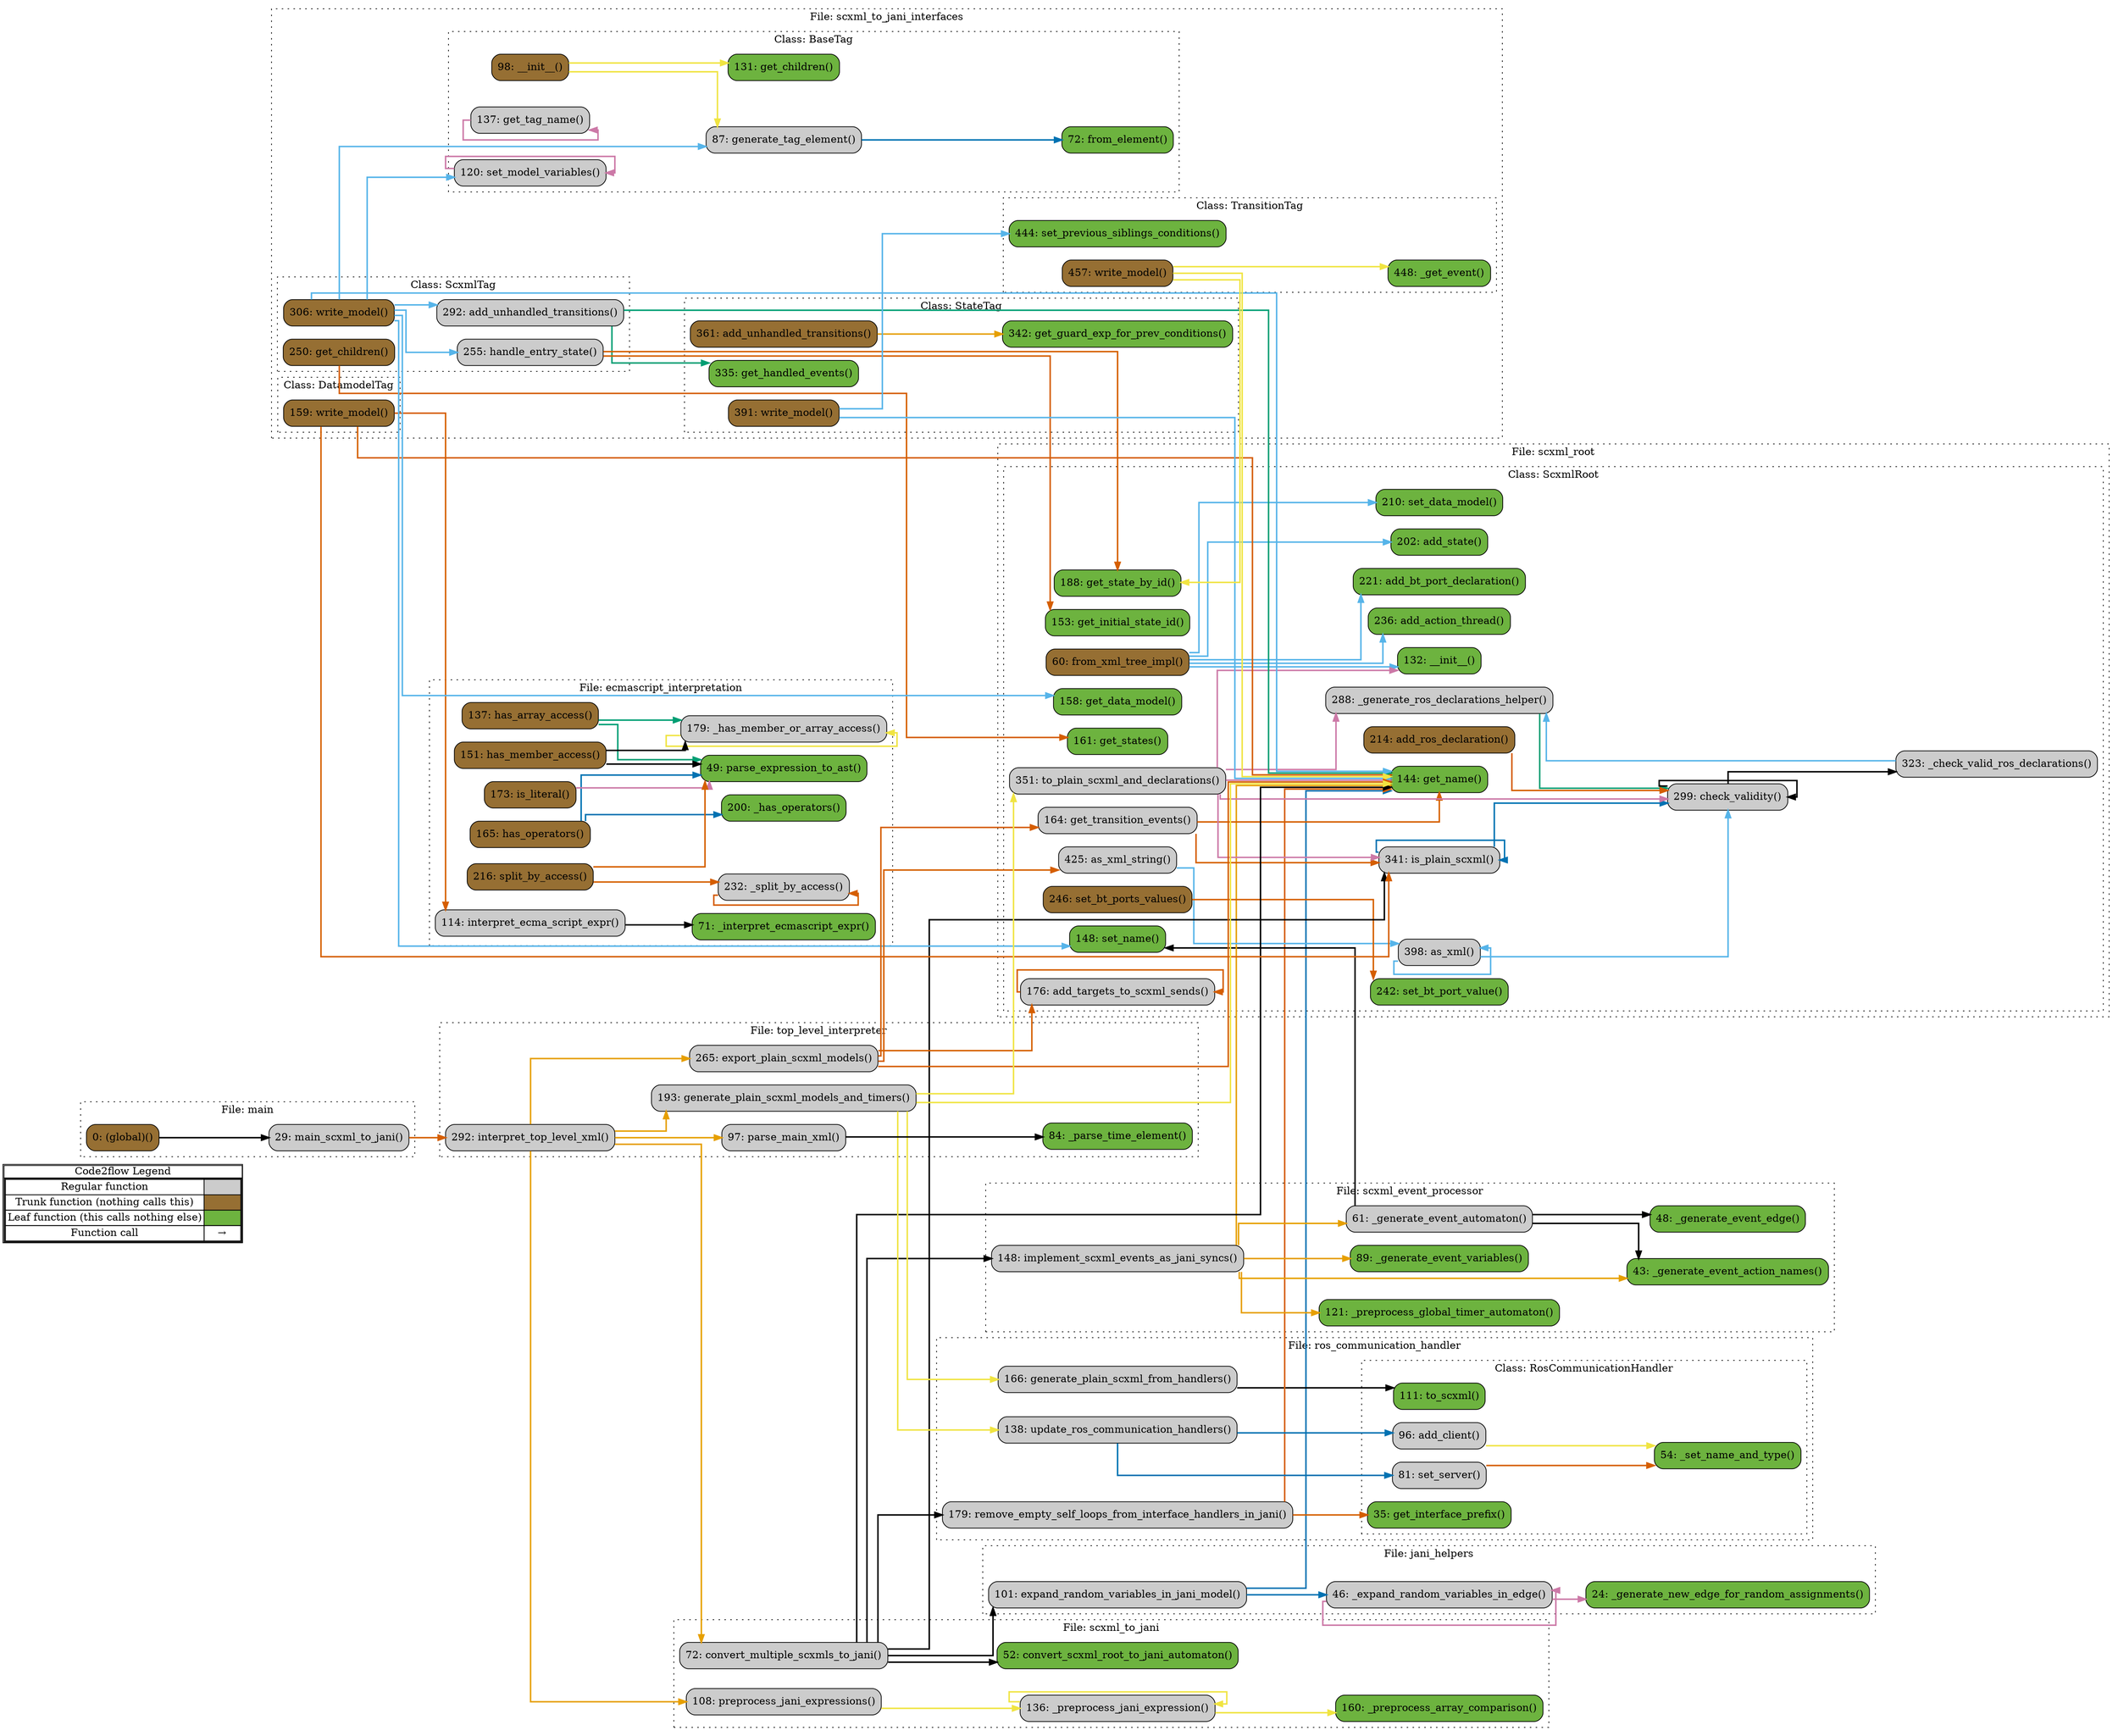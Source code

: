 digraph G {
concentrate=true;
splines="ortho";
rankdir="LR";
subgraph legend{
    rank = min;
    label = "legend";
    Legend [shape=none, margin=0, label = <
        <table cellspacing="0" cellpadding="0" border="1"><tr><td>Code2flow Legend</td></tr><tr><td>
        <table cellspacing="0">
        <tr><td>Regular function</td><td width="50px" bgcolor='#cccccc'></td></tr>
        <tr><td>Trunk function (nothing calls this)</td><td bgcolor='#966F33'></td></tr>
        <tr><td>Leaf function (this calls nothing else)</td><td bgcolor='#6db33f'></td></tr>
        <tr><td>Function call</td><td><font color='black'>&#8594;</font></td></tr>
        </table></td></tr></table>
        >];
}node_817c0cdc [label="179: _has_member_or_array_access()" name="ecmascript_interpretation::_has_member_or_array_access" shape="rect" style="rounded,filled" fillcolor="#cccccc" ];
node_7c134171 [label="200: _has_operators()" name="ecmascript_interpretation::_has_operators" shape="rect" style="rounded,filled" fillcolor="#6db33f" ];
node_722edcc9 [label="71: _interpret_ecmascript_expr()" name="ecmascript_interpretation::_interpret_ecmascript_expr" shape="rect" style="rounded,filled" fillcolor="#6db33f" ];
node_c512641e [label="232: _split_by_access()" name="ecmascript_interpretation::_split_by_access" shape="rect" style="rounded,filled" fillcolor="#cccccc" ];
node_8b6790f3 [label="137: has_array_access()" name="ecmascript_interpretation::has_array_access" shape="rect" style="rounded,filled" fillcolor="#966F33" ];
node_42c71758 [label="151: has_member_access()" name="ecmascript_interpretation::has_member_access" shape="rect" style="rounded,filled" fillcolor="#966F33" ];
node_e7c3d8f5 [label="165: has_operators()" name="ecmascript_interpretation::has_operators" shape="rect" style="rounded,filled" fillcolor="#966F33" ];
node_c9b2cac0 [label="114: interpret_ecma_script_expr()" name="ecmascript_interpretation::interpret_ecma_script_expr" shape="rect" style="rounded,filled" fillcolor="#cccccc" ];
node_99d382bf [label="173: is_literal()" name="ecmascript_interpretation::is_literal" shape="rect" style="rounded,filled" fillcolor="#966F33" ];
node_6502611e [label="49: parse_expression_to_ast()" name="ecmascript_interpretation::parse_expression_to_ast" shape="rect" style="rounded,filled" fillcolor="#6db33f" ];
node_7b320e96 [label="216: split_by_access()" name="ecmascript_interpretation::split_by_access" shape="rect" style="rounded,filled" fillcolor="#966F33" ];
node_7edac71f [label="46: _expand_random_variables_in_edge()" name="jani_helpers::_expand_random_variables_in_edge" shape="rect" style="rounded,filled" fillcolor="#cccccc" ];
node_548cd8e1 [label="24: _generate_new_edge_for_random_assignments()" name="jani_helpers::_generate_new_edge_for_random_assignments" shape="rect" style="rounded,filled" fillcolor="#6db33f" ];
node_3879bb7d [label="101: expand_random_variables_in_jani_model()" name="jani_helpers::expand_random_variables_in_jani_model" shape="rect" style="rounded,filled" fillcolor="#cccccc" ];
node_e75f8430 [label="0: (global)()" name="main::(global)" shape="rect" style="rounded,filled" fillcolor="#966F33" ];
node_5eab806e [label="29: main_scxml_to_jani()" name="main::main_scxml_to_jani" shape="rect" style="rounded,filled" fillcolor="#cccccc" ];
node_bfb4df1c [label="54: _set_name_and_type()" name="ros_communication_handler::RosCommunicationHandler._set_name_and_type" shape="rect" style="rounded,filled" fillcolor="#6db33f" ];
node_a05560ec [label="96: add_client()" name="ros_communication_handler::RosCommunicationHandler.add_client" shape="rect" style="rounded,filled" fillcolor="#cccccc" ];
node_ce6e3147 [label="35: get_interface_prefix()" name="ros_communication_handler::RosCommunicationHandler.get_interface_prefix" shape="rect" style="rounded,filled" fillcolor="#6db33f" ];
node_300b9846 [label="81: set_server()" name="ros_communication_handler::RosCommunicationHandler.set_server" shape="rect" style="rounded,filled" fillcolor="#cccccc" ];
node_7e78bf84 [label="111: to_scxml()" name="ros_communication_handler::RosCommunicationHandler.to_scxml" shape="rect" style="rounded,filled" fillcolor="#6db33f" ];
node_319c1788 [label="166: generate_plain_scxml_from_handlers()" name="ros_communication_handler::generate_plain_scxml_from_handlers" shape="rect" style="rounded,filled" fillcolor="#cccccc" ];
node_dd13784e [label="179: remove_empty_self_loops_from_interface_handlers_in_jani()" name="ros_communication_handler::remove_empty_self_loops_from_interface_handlers_in_jani" shape="rect" style="rounded,filled" fillcolor="#cccccc" ];
node_bb13b675 [label="138: update_ros_communication_handlers()" name="ros_communication_handler::update_ros_communication_handlers" shape="rect" style="rounded,filled" fillcolor="#cccccc" ];
node_801b94e8 [label="43: _generate_event_action_names()" name="scxml_event_processor::_generate_event_action_names" shape="rect" style="rounded,filled" fillcolor="#6db33f" ];
node_e632a350 [label="61: _generate_event_automaton()" name="scxml_event_processor::_generate_event_automaton" shape="rect" style="rounded,filled" fillcolor="#cccccc" ];
node_86afdde0 [label="48: _generate_event_edge()" name="scxml_event_processor::_generate_event_edge" shape="rect" style="rounded,filled" fillcolor="#6db33f" ];
node_eb705760 [label="89: _generate_event_variables()" name="scxml_event_processor::_generate_event_variables" shape="rect" style="rounded,filled" fillcolor="#6db33f" ];
node_97ec4d9b [label="121: _preprocess_global_timer_automaton()" name="scxml_event_processor::_preprocess_global_timer_automaton" shape="rect" style="rounded,filled" fillcolor="#6db33f" ];
node_1b9e2189 [label="148: implement_scxml_events_as_jani_syncs()" name="scxml_event_processor::implement_scxml_events_as_jani_syncs" shape="rect" style="rounded,filled" fillcolor="#cccccc" ];
node_cb031a32 [label="132: __init__()" name="scxml_root::ScxmlRoot.__init__" shape="rect" style="rounded,filled" fillcolor="#6db33f" ];
node_b7e6f25a [label="323: _check_valid_ros_declarations()" name="scxml_root::ScxmlRoot._check_valid_ros_declarations" shape="rect" style="rounded,filled" fillcolor="#cccccc" ];
node_c05aaf83 [label="288: _generate_ros_declarations_helper()" name="scxml_root::ScxmlRoot._generate_ros_declarations_helper" shape="rect" style="rounded,filled" fillcolor="#cccccc" ];
node_0375118d [label="236: add_action_thread()" name="scxml_root::ScxmlRoot.add_action_thread" shape="rect" style="rounded,filled" fillcolor="#6db33f" ];
node_392f9f8d [label="221: add_bt_port_declaration()" name="scxml_root::ScxmlRoot.add_bt_port_declaration" shape="rect" style="rounded,filled" fillcolor="#6db33f" ];
node_0e77d1e6 [label="214: add_ros_declaration()" name="scxml_root::ScxmlRoot.add_ros_declaration" shape="rect" style="rounded,filled" fillcolor="#966F33" ];
node_0164acb7 [label="202: add_state()" name="scxml_root::ScxmlRoot.add_state" shape="rect" style="rounded,filled" fillcolor="#6db33f" ];
node_d0068a86 [label="176: add_targets_to_scxml_sends()" name="scxml_root::ScxmlRoot.add_targets_to_scxml_sends" shape="rect" style="rounded,filled" fillcolor="#cccccc" ];
node_e66622e2 [label="398: as_xml()" name="scxml_root::ScxmlRoot.as_xml" shape="rect" style="rounded,filled" fillcolor="#cccccc" ];
node_3eb3a122 [label="425: as_xml_string()" name="scxml_root::ScxmlRoot.as_xml_string" shape="rect" style="rounded,filled" fillcolor="#cccccc" ];
node_af899308 [label="299: check_validity()" name="scxml_root::ScxmlRoot.check_validity" shape="rect" style="rounded,filled" fillcolor="#cccccc" ];
node_1425815a [label="60: from_xml_tree_impl()" name="scxml_root::ScxmlRoot.from_xml_tree_impl" shape="rect" style="rounded,filled" fillcolor="#966F33" ];
node_553798b3 [label="158: get_data_model()" name="scxml_root::ScxmlRoot.get_data_model" shape="rect" style="rounded,filled" fillcolor="#6db33f" ];
node_0bf1ef40 [label="153: get_initial_state_id()" name="scxml_root::ScxmlRoot.get_initial_state_id" shape="rect" style="rounded,filled" fillcolor="#6db33f" ];
node_8d677324 [label="144: get_name()" name="scxml_root::ScxmlRoot.get_name" shape="rect" style="rounded,filled" fillcolor="#6db33f" ];
node_774abf48 [label="188: get_state_by_id()" name="scxml_root::ScxmlRoot.get_state_by_id" shape="rect" style="rounded,filled" fillcolor="#6db33f" ];
node_ad77e6cc [label="161: get_states()" name="scxml_root::ScxmlRoot.get_states" shape="rect" style="rounded,filled" fillcolor="#6db33f" ];
node_7056bebe [label="164: get_transition_events()" name="scxml_root::ScxmlRoot.get_transition_events" shape="rect" style="rounded,filled" fillcolor="#cccccc" ];
node_48a13725 [label="341: is_plain_scxml()" name="scxml_root::ScxmlRoot.is_plain_scxml" shape="rect" style="rounded,filled" fillcolor="#cccccc" ];
node_2fc0ceb6 [label="242: set_bt_port_value()" name="scxml_root::ScxmlRoot.set_bt_port_value" shape="rect" style="rounded,filled" fillcolor="#6db33f" ];
node_3bb34206 [label="246: set_bt_ports_values()" name="scxml_root::ScxmlRoot.set_bt_ports_values" shape="rect" style="rounded,filled" fillcolor="#966F33" ];
node_a914b9a6 [label="210: set_data_model()" name="scxml_root::ScxmlRoot.set_data_model" shape="rect" style="rounded,filled" fillcolor="#6db33f" ];
node_df0adf95 [label="148: set_name()" name="scxml_root::ScxmlRoot.set_name" shape="rect" style="rounded,filled" fillcolor="#6db33f" ];
node_e4867697 [label="351: to_plain_scxml_and_declarations()" name="scxml_root::ScxmlRoot.to_plain_scxml_and_declarations" shape="rect" style="rounded,filled" fillcolor="#cccccc" ];
node_574880cc [label="160: _preprocess_array_comparison()" name="scxml_to_jani::_preprocess_array_comparison" shape="rect" style="rounded,filled" fillcolor="#6db33f" ];
node_2bbd3864 [label="136: _preprocess_jani_expression()" name="scxml_to_jani::_preprocess_jani_expression" shape="rect" style="rounded,filled" fillcolor="#cccccc" ];
node_41331ef8 [label="72: convert_multiple_scxmls_to_jani()" name="scxml_to_jani::convert_multiple_scxmls_to_jani" shape="rect" style="rounded,filled" fillcolor="#cccccc" ];
node_c20d726a [label="52: convert_scxml_root_to_jani_automaton()" name="scxml_to_jani::convert_scxml_root_to_jani_automaton" shape="rect" style="rounded,filled" fillcolor="#6db33f" ];
node_16c7f8cc [label="108: preprocess_jani_expressions()" name="scxml_to_jani::preprocess_jani_expressions" shape="rect" style="rounded,filled" fillcolor="#cccccc" ];
node_09bf9ddc [label="98: __init__()" name="scxml_to_jani_interfaces::BaseTag.__init__" shape="rect" style="rounded,filled" fillcolor="#966F33" ];
node_9e656cb5 [label="72: from_element()" name="scxml_to_jani_interfaces::BaseTag.from_element" shape="rect" style="rounded,filled" fillcolor="#6db33f" ];
node_cc9807ed [label="87: generate_tag_element()" name="scxml_to_jani_interfaces::BaseTag.generate_tag_element" shape="rect" style="rounded,filled" fillcolor="#cccccc" ];
node_0ffcbbb7 [label="131: get_children()" name="scxml_to_jani_interfaces::BaseTag.get_children" shape="rect" style="rounded,filled" fillcolor="#6db33f" ];
node_fe73386f [label="137: get_tag_name()" name="scxml_to_jani_interfaces::BaseTag.get_tag_name" shape="rect" style="rounded,filled" fillcolor="#cccccc" ];
node_9ba10207 [label="120: set_model_variables()" name="scxml_to_jani_interfaces::BaseTag.set_model_variables" shape="rect" style="rounded,filled" fillcolor="#cccccc" ];
node_30c96eb6 [label="159: write_model()" name="scxml_to_jani_interfaces::DatamodelTag.write_model" shape="rect" style="rounded,filled" fillcolor="#966F33" ];
node_aa9d5ce3 [label="292: add_unhandled_transitions()" name="scxml_to_jani_interfaces::ScxmlTag.add_unhandled_transitions" shape="rect" style="rounded,filled" fillcolor="#cccccc" ];
node_0e4d5166 [label="250: get_children()" name="scxml_to_jani_interfaces::ScxmlTag.get_children" shape="rect" style="rounded,filled" fillcolor="#966F33" ];
node_9ec29d1e [label="255: handle_entry_state()" name="scxml_to_jani_interfaces::ScxmlTag.handle_entry_state" shape="rect" style="rounded,filled" fillcolor="#cccccc" ];
node_4cfaa542 [label="306: write_model()" name="scxml_to_jani_interfaces::ScxmlTag.write_model" shape="rect" style="rounded,filled" fillcolor="#966F33" ];
node_f3c49911 [label="361: add_unhandled_transitions()" name="scxml_to_jani_interfaces::StateTag.add_unhandled_transitions" shape="rect" style="rounded,filled" fillcolor="#966F33" ];
node_17f0b835 [label="342: get_guard_exp_for_prev_conditions()" name="scxml_to_jani_interfaces::StateTag.get_guard_exp_for_prev_conditions" shape="rect" style="rounded,filled" fillcolor="#6db33f" ];
node_87af601f [label="335: get_handled_events()" name="scxml_to_jani_interfaces::StateTag.get_handled_events" shape="rect" style="rounded,filled" fillcolor="#6db33f" ];
node_34cea8b2 [label="391: write_model()" name="scxml_to_jani_interfaces::StateTag.write_model" shape="rect" style="rounded,filled" fillcolor="#966F33" ];
node_22297075 [label="448: _get_event()" name="scxml_to_jani_interfaces::TransitionTag._get_event" shape="rect" style="rounded,filled" fillcolor="#6db33f" ];
node_58fc8cfc [label="444: set_previous_siblings_conditions()" name="scxml_to_jani_interfaces::TransitionTag.set_previous_siblings_conditions" shape="rect" style="rounded,filled" fillcolor="#6db33f" ];
node_eb85e1e4 [label="457: write_model()" name="scxml_to_jani_interfaces::TransitionTag.write_model" shape="rect" style="rounded,filled" fillcolor="#966F33" ];
node_3b3606c7 [label="84: _parse_time_element()" name="top_level_interpreter::_parse_time_element" shape="rect" style="rounded,filled" fillcolor="#6db33f" ];
node_01e2174e [label="265: export_plain_scxml_models()" name="top_level_interpreter::export_plain_scxml_models" shape="rect" style="rounded,filled" fillcolor="#cccccc" ];
node_574b7e94 [label="193: generate_plain_scxml_models_and_timers()" name="top_level_interpreter::generate_plain_scxml_models_and_timers" shape="rect" style="rounded,filled" fillcolor="#cccccc" ];
node_97d12699 [label="292: interpret_top_level_xml()" name="top_level_interpreter::interpret_top_level_xml" shape="rect" style="rounded,filled" fillcolor="#cccccc" ];
node_6c589468 [label="97: parse_main_xml()" name="top_level_interpreter::parse_main_xml" shape="rect" style="rounded,filled" fillcolor="#cccccc" ];
node_817c0cdc -> node_817c0cdc [color="#F0E442" penwidth="2"];
node_c512641e -> node_c512641e [color="#D55E00" penwidth="2"];
node_c512641e -> node_c512641e [color="#D55E00" penwidth="2"];
node_c512641e -> node_c512641e [color="#D55E00" penwidth="2"];
node_8b6790f3 -> node_817c0cdc [color="#009E73" penwidth="2"];
node_8b6790f3 -> node_6502611e [color="#009E73" penwidth="2"];
node_42c71758 -> node_817c0cdc [color="#000000" penwidth="2"];
node_42c71758 -> node_6502611e [color="#000000" penwidth="2"];
node_e7c3d8f5 -> node_7c134171 [color="#0072B2" penwidth="2"];
node_e7c3d8f5 -> node_6502611e [color="#0072B2" penwidth="2"];
node_c9b2cac0 -> node_722edcc9 [color="#000000" penwidth="2"];
node_99d382bf -> node_6502611e [color="#CC79A7" penwidth="2"];
node_7b320e96 -> node_c512641e [color="#D55E00" penwidth="2"];
node_7b320e96 -> node_6502611e [color="#D55E00" penwidth="2"];
node_7edac71f -> node_7edac71f [color="#CC79A7" penwidth="2"];
node_7edac71f -> node_548cd8e1 [color="#CC79A7" penwidth="2"];
node_3879bb7d -> node_7edac71f [color="#0072B2" penwidth="2"];
node_3879bb7d -> node_8d677324 [color="#0072B2" penwidth="2"];
node_e75f8430 -> node_5eab806e [color="#000000" penwidth="2"];
node_5eab806e -> node_97d12699 [color="#D55E00" penwidth="2"];
node_a05560ec -> node_bfb4df1c [color="#F0E442" penwidth="2"];
node_300b9846 -> node_bfb4df1c [color="#D55E00" penwidth="2"];
node_319c1788 -> node_7e78bf84 [color="#000000" penwidth="2"];
node_dd13784e -> node_ce6e3147 [color="#D55E00" penwidth="2"];
node_dd13784e -> node_8d677324 [color="#D55E00" penwidth="2"];
node_bb13b675 -> node_a05560ec [color="#0072B2" penwidth="2"];
node_bb13b675 -> node_300b9846 [color="#0072B2" penwidth="2"];
node_e632a350 -> node_801b94e8 [color="#000000" penwidth="2"];
node_e632a350 -> node_86afdde0 [color="#000000" penwidth="2"];
node_e632a350 -> node_86afdde0 [color="#000000" penwidth="2"];
node_e632a350 -> node_86afdde0 [color="#000000" penwidth="2"];
node_e632a350 -> node_86afdde0 [color="#000000" penwidth="2"];
node_e632a350 -> node_df0adf95 [color="#000000" penwidth="2"];
node_1b9e2189 -> node_801b94e8 [color="#E69F00" penwidth="2"];
node_1b9e2189 -> node_801b94e8 [color="#E69F00" penwidth="2"];
node_1b9e2189 -> node_e632a350 [color="#E69F00" penwidth="2"];
node_1b9e2189 -> node_eb705760 [color="#E69F00" penwidth="2"];
node_1b9e2189 -> node_97ec4d9b [color="#E69F00" penwidth="2"];
node_1b9e2189 -> node_8d677324 [color="#E69F00" penwidth="2"];
node_1b9e2189 -> node_8d677324 [color="#E69F00" penwidth="2"];
node_b7e6f25a -> node_c05aaf83 [color="#56B4E9" penwidth="2"];
node_c05aaf83 -> node_af899308 [color="#009E73" penwidth="2"];
node_0e77d1e6 -> node_af899308 [color="#D55E00" penwidth="2"];
node_d0068a86 -> node_d0068a86 [color="#D55E00" penwidth="2"];
node_e66622e2 -> node_e66622e2 [color="#56B4E9" penwidth="2"];
node_e66622e2 -> node_e66622e2 [color="#56B4E9" penwidth="2"];
node_e66622e2 -> node_e66622e2 [color="#56B4E9" penwidth="2"];
node_e66622e2 -> node_e66622e2 [color="#56B4E9" penwidth="2"];
node_e66622e2 -> node_af899308 [color="#56B4E9" penwidth="2"];
node_3eb3a122 -> node_e66622e2 [color="#56B4E9" penwidth="2"];
node_af899308 -> node_b7e6f25a [color="#000000" penwidth="2"];
node_af899308 -> node_af899308 [color="#000000" penwidth="2"];
node_af899308 -> node_af899308 [color="#000000" penwidth="2"];
node_af899308 -> node_af899308 [color="#000000" penwidth="2"];
node_1425815a -> node_cb031a32 [color="#56B4E9" penwidth="2"];
node_1425815a -> node_0375118d [color="#56B4E9" penwidth="2"];
node_1425815a -> node_392f9f8d [color="#56B4E9" penwidth="2"];
node_1425815a -> node_0164acb7 [color="#56B4E9" penwidth="2"];
node_1425815a -> node_a914b9a6 [color="#56B4E9" penwidth="2"];
node_7056bebe -> node_8d677324 [color="#D55E00" penwidth="2"];
node_7056bebe -> node_48a13725 [color="#D55E00" penwidth="2"];
node_48a13725 -> node_af899308 [color="#0072B2" penwidth="2"];
node_48a13725 -> node_48a13725 [color="#0072B2" penwidth="2"];
node_48a13725 -> node_48a13725 [color="#0072B2" penwidth="2"];
node_3bb34206 -> node_2fc0ceb6 [color="#D55E00" penwidth="2"];
node_e4867697 -> node_cb031a32 [color="#CC79A7" penwidth="2"];
node_e4867697 -> node_c05aaf83 [color="#CC79A7" penwidth="2"];
node_e4867697 -> node_af899308 [color="#CC79A7" penwidth="2"];
node_e4867697 -> node_8d677324 [color="#CC79A7" penwidth="2"];
node_e4867697 -> node_8d677324 [color="#CC79A7" penwidth="2"];
node_e4867697 -> node_48a13725 [color="#CC79A7" penwidth="2"];
node_e4867697 -> node_48a13725 [color="#CC79A7" penwidth="2"];
node_2bbd3864 -> node_574880cc [color="#F0E442" penwidth="2"];
node_2bbd3864 -> node_2bbd3864 [color="#F0E442" penwidth="2"];
node_41331ef8 -> node_3879bb7d [color="#000000" penwidth="2"];
node_41331ef8 -> node_dd13784e [color="#000000" penwidth="2"];
node_41331ef8 -> node_1b9e2189 [color="#000000" penwidth="2"];
node_41331ef8 -> node_8d677324 [color="#000000" penwidth="2"];
node_41331ef8 -> node_8d677324 [color="#000000" penwidth="2"];
node_41331ef8 -> node_48a13725 [color="#000000" penwidth="2"];
node_41331ef8 -> node_c20d726a [color="#000000" penwidth="2"];
node_16c7f8cc -> node_2bbd3864 [color="#F0E442" penwidth="2"];
node_16c7f8cc -> node_2bbd3864 [color="#F0E442" penwidth="2"];
node_16c7f8cc -> node_2bbd3864 [color="#F0E442" penwidth="2"];
node_09bf9ddc -> node_cc9807ed [color="#F0E442" penwidth="2"];
node_09bf9ddc -> node_0ffcbbb7 [color="#F0E442" penwidth="2"];
node_cc9807ed -> node_9e656cb5 [color="#0072B2" penwidth="2"];
node_fe73386f -> node_fe73386f [color="#CC79A7" penwidth="2"];
node_9ba10207 -> node_9ba10207 [color="#CC79A7" penwidth="2"];
node_30c96eb6 -> node_c9b2cac0 [color="#D55E00" penwidth="2"];
node_30c96eb6 -> node_8d677324 [color="#D55E00" penwidth="2"];
node_30c96eb6 -> node_8d677324 [color="#D55E00" penwidth="2"];
node_30c96eb6 -> node_8d677324 [color="#D55E00" penwidth="2"];
node_30c96eb6 -> node_8d677324 [color="#D55E00" penwidth="2"];
node_30c96eb6 -> node_48a13725 [color="#D55E00" penwidth="2"];
node_aa9d5ce3 -> node_8d677324 [color="#009E73" penwidth="2"];
node_aa9d5ce3 -> node_87af601f [color="#009E73" penwidth="2"];
node_0e4d5166 -> node_ad77e6cc [color="#D55E00" penwidth="2"];
node_9ec29d1e -> node_0bf1ef40 [color="#D55E00" penwidth="2"];
node_9ec29d1e -> node_774abf48 [color="#D55E00" penwidth="2"];
node_4cfaa542 -> node_553798b3 [color="#56B4E9" penwidth="2"];
node_4cfaa542 -> node_8d677324 [color="#56B4E9" penwidth="2"];
node_4cfaa542 -> node_df0adf95 [color="#56B4E9" penwidth="2"];
node_4cfaa542 -> node_cc9807ed [color="#56B4E9" penwidth="2"];
node_4cfaa542 -> node_9ba10207 [color="#56B4E9" penwidth="2"];
node_4cfaa542 -> node_aa9d5ce3 [color="#56B4E9" penwidth="2"];
node_4cfaa542 -> node_9ec29d1e [color="#56B4E9" penwidth="2"];
node_f3c49911 -> node_17f0b835 [color="#E69F00" penwidth="2"];
node_34cea8b2 -> node_8d677324 [color="#56B4E9" penwidth="2"];
node_34cea8b2 -> node_8d677324 [color="#56B4E9" penwidth="2"];
node_34cea8b2 -> node_58fc8cfc [color="#56B4E9" penwidth="2"];
node_eb85e1e4 -> node_8d677324 [color="#F0E442" penwidth="2"];
node_eb85e1e4 -> node_8d677324 [color="#F0E442" penwidth="2"];
node_eb85e1e4 -> node_774abf48 [color="#F0E442" penwidth="2"];
node_eb85e1e4 -> node_22297075 [color="#F0E442" penwidth="2"];
node_01e2174e -> node_d0068a86 [color="#D55E00" penwidth="2"];
node_01e2174e -> node_3eb3a122 [color="#D55E00" penwidth="2"];
node_01e2174e -> node_8d677324 [color="#D55E00" penwidth="2"];
node_01e2174e -> node_8d677324 [color="#D55E00" penwidth="2"];
node_01e2174e -> node_7056bebe [color="#D55E00" penwidth="2"];
node_574b7e94 -> node_319c1788 [color="#F0E442" penwidth="2"];
node_574b7e94 -> node_bb13b675 [color="#F0E442" penwidth="2"];
node_574b7e94 -> node_bb13b675 [color="#F0E442" penwidth="2"];
node_574b7e94 -> node_8d677324 [color="#F0E442" penwidth="2"];
node_574b7e94 -> node_8d677324 [color="#F0E442" penwidth="2"];
node_574b7e94 -> node_e4867697 [color="#F0E442" penwidth="2"];
node_574b7e94 -> node_e4867697 [color="#F0E442" penwidth="2"];
node_97d12699 -> node_41331ef8 [color="#E69F00" penwidth="2"];
node_97d12699 -> node_16c7f8cc [color="#E69F00" penwidth="2"];
node_97d12699 -> node_01e2174e [color="#E69F00" penwidth="2"];
node_97d12699 -> node_574b7e94 [color="#E69F00" penwidth="2"];
node_97d12699 -> node_6c589468 [color="#E69F00" penwidth="2"];
node_6c589468 -> node_3b3606c7 [color="#000000" penwidth="2"];
subgraph cluster_46340f16 {
    node_6502611e node_722edcc9 node_c9b2cac0 node_8b6790f3 node_42c71758 node_e7c3d8f5 node_99d382bf node_817c0cdc node_7c134171 node_7b320e96 node_c512641e;
    label="File: ecmascript_interpretation";
    name="ecmascript_interpretation";
    style="filled";
    graph[style=dotted];
};
subgraph cluster_6a63b6ad {
    node_548cd8e1 node_7edac71f node_3879bb7d;
    label="File: jani_helpers";
    name="jani_helpers";
    style="filled";
    graph[style=dotted];
};
subgraph cluster_bd06cd86 {
    node_5eab806e node_e75f8430;
    label="File: main";
    name="main";
    style="filled";
    graph[style=dotted];
};
subgraph cluster_20f9607d {
    node_bb13b675 node_319c1788 node_dd13784e;
    label="File: ros_communication_handler";
    name="ros_communication_handler";
    style="filled";
    graph[style=dotted];
    subgraph cluster_2b667e48 {
        node_ce6e3147 node_bfb4df1c node_300b9846 node_a05560ec node_7e78bf84;
        label="Class: RosCommunicationHandler";
        name="RosCommunicationHandler";
        style="filled";
        graph[style=dotted];
    };
};
subgraph cluster_b1ab2177 {
    node_801b94e8 node_86afdde0 node_e632a350 node_eb705760 node_97ec4d9b node_1b9e2189;
    label="File: scxml_event_processor";
    name="scxml_event_processor";
    style="filled";
    graph[style=dotted];
};
subgraph cluster_53392967 {
    label="File: scxml_root";
    name="scxml_root";
    style="filled";
    graph[style=dotted];
    subgraph cluster_4ea386f3 {
        node_1425815a node_cb031a32 node_8d677324 node_df0adf95 node_0bf1ef40 node_553798b3 node_ad77e6cc node_7056bebe node_d0068a86 node_774abf48 node_0164acb7 node_a914b9a6 node_0e77d1e6 node_392f9f8d node_0375118d node_2fc0ceb6 node_3bb34206 node_c05aaf83 node_af899308 node_b7e6f25a node_48a13725 node_e4867697 node_e66622e2 node_3eb3a122;
        label="Class: ScxmlRoot";
        name="ScxmlRoot";
        style="filled";
        graph[style=dotted];
    };
};
subgraph cluster_d6c7e353 {
    node_c20d726a node_41331ef8 node_16c7f8cc node_2bbd3864 node_574880cc;
    label="File: scxml_to_jani";
    name="scxml_to_jani";
    style="filled";
    graph[style=dotted];
};
subgraph cluster_1af7f977 {
    label="File: scxml_to_jani_interfaces";
    name="scxml_to_jani_interfaces";
    style="filled";
    graph[style=dotted];
    subgraph cluster_80c7d9bb {
        node_9e656cb5 node_cc9807ed node_09bf9ddc node_9ba10207 node_0ffcbbb7 node_fe73386f;
        label="Class: BaseTag";
        name="BaseTag";
        style="filled";
        graph[style=dotted];
    };
    subgraph cluster_0214b40e {
        node_30c96eb6;
        label="Class: DatamodelTag";
        name="DatamodelTag";
        style="filled";
        graph[style=dotted];
    };
    subgraph cluster_5e5aa830 {
        node_0e4d5166 node_9ec29d1e node_aa9d5ce3 node_4cfaa542;
        label="Class: ScxmlTag";
        name="ScxmlTag";
        style="filled";
        graph[style=dotted];
    };
    subgraph cluster_6dff5543 {
        node_87af601f node_17f0b835 node_f3c49911 node_34cea8b2;
        label="Class: StateTag";
        name="StateTag";
        style="filled";
        graph[style=dotted];
    };
    subgraph cluster_0e3c9377 {
        node_58fc8cfc node_22297075 node_eb85e1e4;
        label="Class: TransitionTag";
        name="TransitionTag";
        style="filled";
        graph[style=dotted];
    };
};
subgraph cluster_811cd1b5 {
    node_3b3606c7 node_6c589468 node_574b7e94 node_01e2174e node_97d12699;
    label="File: top_level_interpreter";
    name="top_level_interpreter";
    style="filled";
    graph[style=dotted];
};
}
